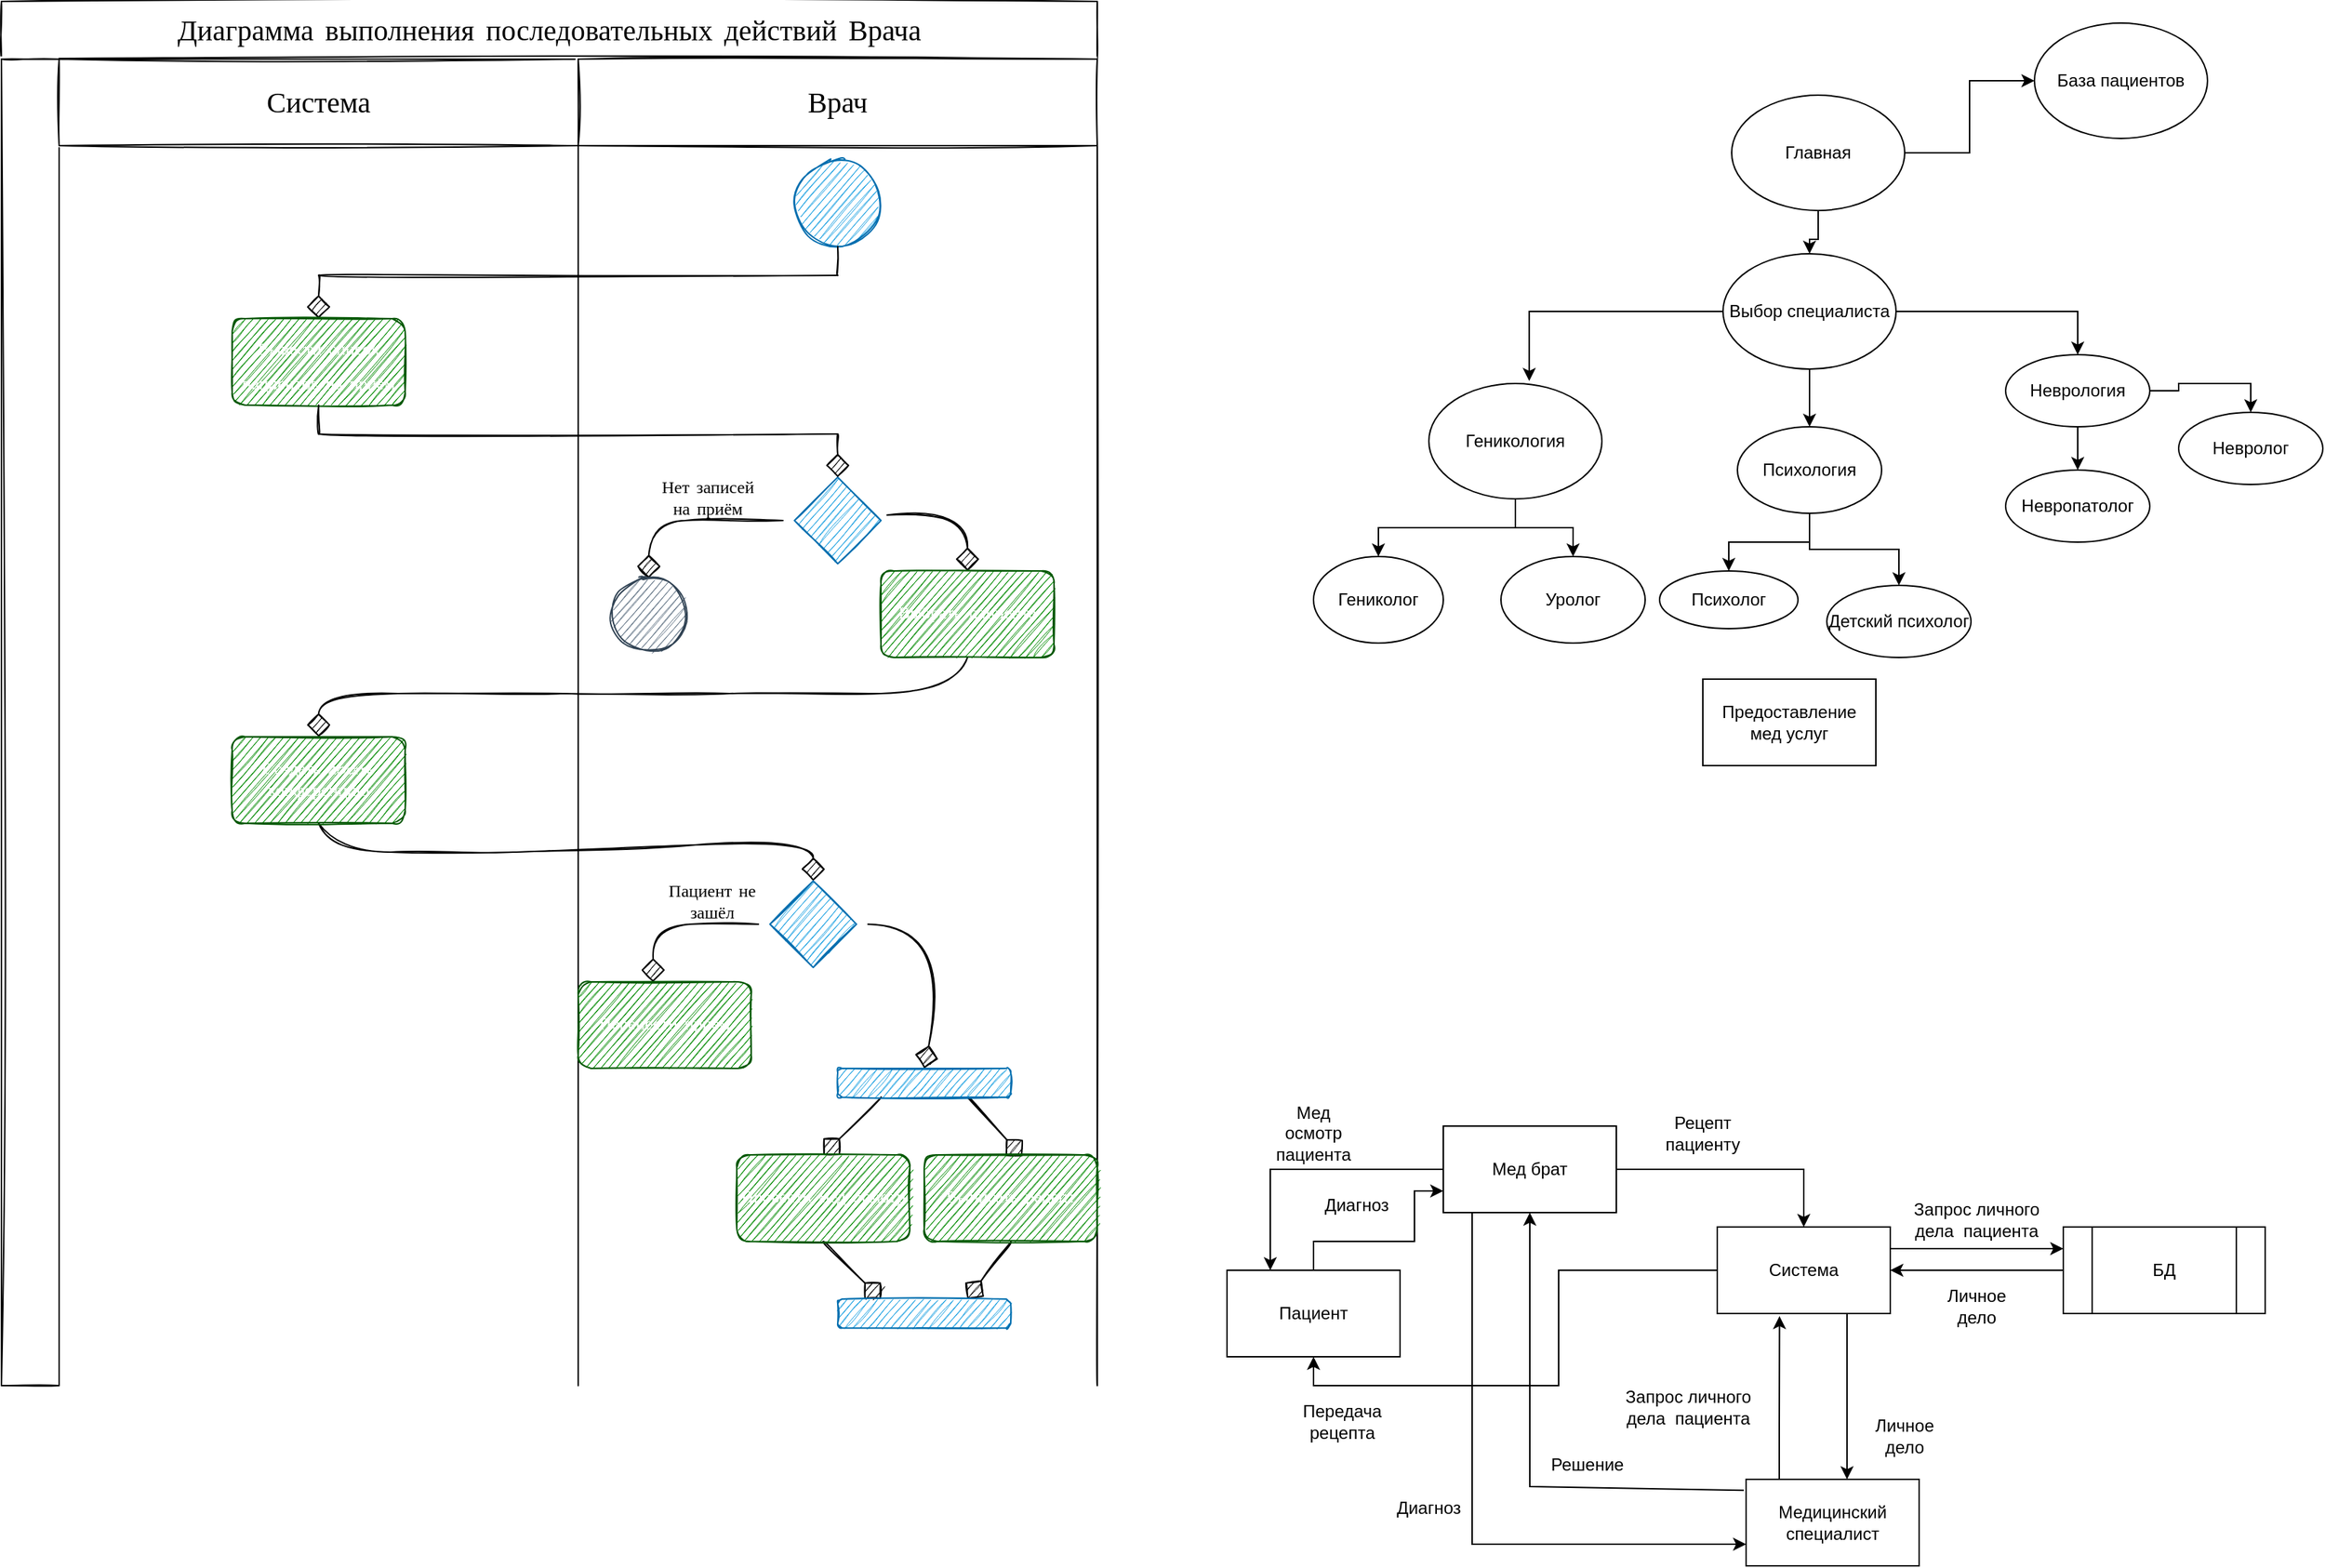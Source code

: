 <mxfile version="15.5.9" type="github">
  <diagram id="_J3D8GIcgLTNa6XomUYK" name="Page-1">
    <mxGraphModel dx="3004" dy="2587" grid="1" gridSize="10" guides="1" tooltips="1" connect="1" arrows="1" fold="1" page="1" pageScale="1" pageWidth="827" pageHeight="1169" math="0" shadow="0">
      <root>
        <mxCell id="0" />
        <mxCell id="1" parent="0" />
        <mxCell id="TNa23xkkH7hAdEv5A1-S-4" value="База пациентов" style="ellipse;whiteSpace=wrap;html=1;" parent="1" vertex="1">
          <mxGeometry x="1450" y="-665" width="120" height="80" as="geometry" />
        </mxCell>
        <mxCell id="TNa23xkkH7hAdEv5A1-S-29" style="edgeStyle=orthogonalEdgeStyle;rounded=0;orthogonalLoop=1;jettySize=auto;html=1;" parent="1" source="TNa23xkkH7hAdEv5A1-S-5" target="TNa23xkkH7hAdEv5A1-S-4" edge="1">
          <mxGeometry relative="1" as="geometry" />
        </mxCell>
        <mxCell id="TNa23xkkH7hAdEv5A1-S-30" style="edgeStyle=orthogonalEdgeStyle;rounded=0;orthogonalLoop=1;jettySize=auto;html=1;entryX=0.5;entryY=0;entryDx=0;entryDy=0;" parent="1" source="TNa23xkkH7hAdEv5A1-S-5" target="TNa23xkkH7hAdEv5A1-S-6" edge="1">
          <mxGeometry relative="1" as="geometry" />
        </mxCell>
        <mxCell id="TNa23xkkH7hAdEv5A1-S-5" value="Главная" style="ellipse;whiteSpace=wrap;html=1;" parent="1" vertex="1">
          <mxGeometry x="1240" y="-615" width="120" height="80" as="geometry" />
        </mxCell>
        <mxCell id="TNa23xkkH7hAdEv5A1-S-19" style="edgeStyle=orthogonalEdgeStyle;rounded=0;orthogonalLoop=1;jettySize=auto;html=1;entryX=0.58;entryY=-0.022;entryDx=0;entryDy=0;entryPerimeter=0;" parent="1" source="TNa23xkkH7hAdEv5A1-S-6" target="TNa23xkkH7hAdEv5A1-S-7" edge="1">
          <mxGeometry relative="1" as="geometry" />
        </mxCell>
        <mxCell id="TNa23xkkH7hAdEv5A1-S-20" style="edgeStyle=orthogonalEdgeStyle;rounded=0;orthogonalLoop=1;jettySize=auto;html=1;entryX=0.5;entryY=0;entryDx=0;entryDy=0;" parent="1" source="TNa23xkkH7hAdEv5A1-S-6" target="TNa23xkkH7hAdEv5A1-S-13" edge="1">
          <mxGeometry relative="1" as="geometry" />
        </mxCell>
        <mxCell id="TNa23xkkH7hAdEv5A1-S-21" style="edgeStyle=orthogonalEdgeStyle;rounded=0;orthogonalLoop=1;jettySize=auto;html=1;entryX=0.5;entryY=0;entryDx=0;entryDy=0;" parent="1" source="TNa23xkkH7hAdEv5A1-S-6" target="TNa23xkkH7hAdEv5A1-S-16" edge="1">
          <mxGeometry relative="1" as="geometry" />
        </mxCell>
        <mxCell id="TNa23xkkH7hAdEv5A1-S-6" value="Выбор специалиста" style="ellipse;whiteSpace=wrap;html=1;" parent="1" vertex="1">
          <mxGeometry x="1234" y="-505" width="120" height="80" as="geometry" />
        </mxCell>
        <mxCell id="TNa23xkkH7hAdEv5A1-S-27" style="edgeStyle=orthogonalEdgeStyle;rounded=0;orthogonalLoop=1;jettySize=auto;html=1;entryX=0.5;entryY=0;entryDx=0;entryDy=0;" parent="1" source="TNa23xkkH7hAdEv5A1-S-7" target="TNa23xkkH7hAdEv5A1-S-12" edge="1">
          <mxGeometry relative="1" as="geometry" />
        </mxCell>
        <mxCell id="TNa23xkkH7hAdEv5A1-S-28" style="edgeStyle=orthogonalEdgeStyle;rounded=0;orthogonalLoop=1;jettySize=auto;html=1;entryX=0.5;entryY=0;entryDx=0;entryDy=0;" parent="1" source="TNa23xkkH7hAdEv5A1-S-7" target="TNa23xkkH7hAdEv5A1-S-8" edge="1">
          <mxGeometry relative="1" as="geometry" />
        </mxCell>
        <mxCell id="TNa23xkkH7hAdEv5A1-S-7" value="Геникология" style="ellipse;whiteSpace=wrap;html=1;" parent="1" vertex="1">
          <mxGeometry x="1030" y="-415" width="120" height="80" as="geometry" />
        </mxCell>
        <mxCell id="TNa23xkkH7hAdEv5A1-S-8" value="Гениколог" style="ellipse;whiteSpace=wrap;html=1;" parent="1" vertex="1">
          <mxGeometry x="950" y="-295" width="90" height="60" as="geometry" />
        </mxCell>
        <mxCell id="TNa23xkkH7hAdEv5A1-S-12" value="Уролог" style="ellipse;whiteSpace=wrap;html=1;" parent="1" vertex="1">
          <mxGeometry x="1080" y="-295" width="100" height="60" as="geometry" />
        </mxCell>
        <mxCell id="TNa23xkkH7hAdEv5A1-S-24" style="edgeStyle=orthogonalEdgeStyle;rounded=0;orthogonalLoop=1;jettySize=auto;html=1;entryX=0.5;entryY=0;entryDx=0;entryDy=0;" parent="1" source="TNa23xkkH7hAdEv5A1-S-13" target="TNa23xkkH7hAdEv5A1-S-14" edge="1">
          <mxGeometry relative="1" as="geometry" />
        </mxCell>
        <mxCell id="TNa23xkkH7hAdEv5A1-S-26" style="edgeStyle=orthogonalEdgeStyle;rounded=0;orthogonalLoop=1;jettySize=auto;html=1;entryX=0.5;entryY=0;entryDx=0;entryDy=0;" parent="1" source="TNa23xkkH7hAdEv5A1-S-13" target="TNa23xkkH7hAdEv5A1-S-15" edge="1">
          <mxGeometry relative="1" as="geometry" />
        </mxCell>
        <mxCell id="TNa23xkkH7hAdEv5A1-S-13" value="Психология" style="ellipse;whiteSpace=wrap;html=1;" parent="1" vertex="1">
          <mxGeometry x="1244" y="-385" width="100" height="60" as="geometry" />
        </mxCell>
        <mxCell id="TNa23xkkH7hAdEv5A1-S-14" value="Психолог" style="ellipse;whiteSpace=wrap;html=1;" parent="1" vertex="1">
          <mxGeometry x="1190" y="-285" width="96" height="40" as="geometry" />
        </mxCell>
        <mxCell id="TNa23xkkH7hAdEv5A1-S-15" value="Детский психолог" style="ellipse;whiteSpace=wrap;html=1;" parent="1" vertex="1">
          <mxGeometry x="1306" y="-275" width="100" height="50" as="geometry" />
        </mxCell>
        <mxCell id="TNa23xkkH7hAdEv5A1-S-22" style="edgeStyle=orthogonalEdgeStyle;rounded=0;orthogonalLoop=1;jettySize=auto;html=1;entryX=0.5;entryY=0;entryDx=0;entryDy=0;" parent="1" source="TNa23xkkH7hAdEv5A1-S-16" target="TNa23xkkH7hAdEv5A1-S-17" edge="1">
          <mxGeometry relative="1" as="geometry" />
        </mxCell>
        <mxCell id="TNa23xkkH7hAdEv5A1-S-23" style="edgeStyle=orthogonalEdgeStyle;rounded=0;orthogonalLoop=1;jettySize=auto;html=1;entryX=0.5;entryY=0;entryDx=0;entryDy=0;" parent="1" source="TNa23xkkH7hAdEv5A1-S-16" target="TNa23xkkH7hAdEv5A1-S-18" edge="1">
          <mxGeometry relative="1" as="geometry" />
        </mxCell>
        <mxCell id="TNa23xkkH7hAdEv5A1-S-16" value="Неврология" style="ellipse;whiteSpace=wrap;html=1;" parent="1" vertex="1">
          <mxGeometry x="1430" y="-435" width="100" height="50" as="geometry" />
        </mxCell>
        <mxCell id="TNa23xkkH7hAdEv5A1-S-17" value="Невролог" style="ellipse;whiteSpace=wrap;html=1;" parent="1" vertex="1">
          <mxGeometry x="1550" y="-395" width="100" height="50" as="geometry" />
        </mxCell>
        <mxCell id="TNa23xkkH7hAdEv5A1-S-18" value="Невропатолог" style="ellipse;whiteSpace=wrap;html=1;" parent="1" vertex="1">
          <mxGeometry x="1430" y="-355" width="100" height="50" as="geometry" />
        </mxCell>
        <mxCell id="zI02QXQ5fY_50GWnVf6I-12" style="edgeStyle=orthogonalEdgeStyle;rounded=0;orthogonalLoop=1;jettySize=auto;html=1;entryX=0.36;entryY=1.03;entryDx=0;entryDy=0;entryPerimeter=0;" parent="1" source="zI02QXQ5fY_50GWnVf6I-1" target="zI02QXQ5fY_50GWnVf6I-3" edge="1">
          <mxGeometry relative="1" as="geometry">
            <Array as="points">
              <mxPoint x="1273" y="310" />
              <mxPoint x="1273" y="310" />
            </Array>
          </mxGeometry>
        </mxCell>
        <mxCell id="zI02QXQ5fY_50GWnVf6I-1" value="Медицинский специалист" style="rounded=0;whiteSpace=wrap;html=1;" parent="1" vertex="1">
          <mxGeometry x="1250" y="345" width="120" height="60" as="geometry" />
        </mxCell>
        <mxCell id="zI02QXQ5fY_50GWnVf6I-17" style="edgeStyle=orthogonalEdgeStyle;rounded=0;orthogonalLoop=1;jettySize=auto;html=1;entryX=0.25;entryY=0;entryDx=0;entryDy=0;" parent="1" source="zI02QXQ5fY_50GWnVf6I-2" target="zI02QXQ5fY_50GWnVf6I-4" edge="1">
          <mxGeometry relative="1" as="geometry" />
        </mxCell>
        <mxCell id="zI02QXQ5fY_50GWnVf6I-21" style="edgeStyle=orthogonalEdgeStyle;rounded=0;orthogonalLoop=1;jettySize=auto;html=1;entryX=0;entryY=0.75;entryDx=0;entryDy=0;" parent="1" source="zI02QXQ5fY_50GWnVf6I-2" target="zI02QXQ5fY_50GWnVf6I-1" edge="1">
          <mxGeometry relative="1" as="geometry">
            <Array as="points">
              <mxPoint x="1060" y="390" />
            </Array>
          </mxGeometry>
        </mxCell>
        <mxCell id="zI02QXQ5fY_50GWnVf6I-26" style="edgeStyle=orthogonalEdgeStyle;rounded=0;orthogonalLoop=1;jettySize=auto;html=1;entryX=0.5;entryY=0;entryDx=0;entryDy=0;" parent="1" source="zI02QXQ5fY_50GWnVf6I-2" target="zI02QXQ5fY_50GWnVf6I-3" edge="1">
          <mxGeometry relative="1" as="geometry" />
        </mxCell>
        <mxCell id="zI02QXQ5fY_50GWnVf6I-2" value="Мед брат&lt;br&gt;" style="rounded=0;whiteSpace=wrap;html=1;" parent="1" vertex="1">
          <mxGeometry x="1040" y="100" width="120" height="60" as="geometry" />
        </mxCell>
        <mxCell id="zI02QXQ5fY_50GWnVf6I-9" style="edgeStyle=orthogonalEdgeStyle;rounded=0;orthogonalLoop=1;jettySize=auto;html=1;entryX=0;entryY=0.25;entryDx=0;entryDy=0;exitX=1;exitY=0.25;exitDx=0;exitDy=0;" parent="1" source="zI02QXQ5fY_50GWnVf6I-3" target="zI02QXQ5fY_50GWnVf6I-8" edge="1">
          <mxGeometry relative="1" as="geometry" />
        </mxCell>
        <mxCell id="zI02QXQ5fY_50GWnVf6I-28" style="edgeStyle=orthogonalEdgeStyle;rounded=0;orthogonalLoop=1;jettySize=auto;html=1;entryX=0.5;entryY=1;entryDx=0;entryDy=0;" parent="1" source="zI02QXQ5fY_50GWnVf6I-3" target="zI02QXQ5fY_50GWnVf6I-4" edge="1">
          <mxGeometry relative="1" as="geometry" />
        </mxCell>
        <mxCell id="zI02QXQ5fY_50GWnVf6I-3" value="Система" style="rounded=0;whiteSpace=wrap;html=1;" parent="1" vertex="1">
          <mxGeometry x="1230" y="170" width="120" height="60" as="geometry" />
        </mxCell>
        <mxCell id="zI02QXQ5fY_50GWnVf6I-18" style="edgeStyle=orthogonalEdgeStyle;rounded=0;orthogonalLoop=1;jettySize=auto;html=1;entryX=0;entryY=0.75;entryDx=0;entryDy=0;" parent="1" source="zI02QXQ5fY_50GWnVf6I-4" target="zI02QXQ5fY_50GWnVf6I-2" edge="1">
          <mxGeometry relative="1" as="geometry">
            <Array as="points">
              <mxPoint x="950" y="180" />
              <mxPoint x="1020" y="180" />
              <mxPoint x="1020" y="145" />
            </Array>
          </mxGeometry>
        </mxCell>
        <mxCell id="zI02QXQ5fY_50GWnVf6I-4" value="Пациент&lt;br&gt;" style="rounded=0;whiteSpace=wrap;html=1;" parent="1" vertex="1">
          <mxGeometry x="890" y="200" width="120" height="60" as="geometry" />
        </mxCell>
        <mxCell id="zI02QXQ5fY_50GWnVf6I-10" style="edgeStyle=orthogonalEdgeStyle;rounded=0;orthogonalLoop=1;jettySize=auto;html=1;entryX=1;entryY=0.5;entryDx=0;entryDy=0;" parent="1" source="zI02QXQ5fY_50GWnVf6I-8" target="zI02QXQ5fY_50GWnVf6I-3" edge="1">
          <mxGeometry relative="1" as="geometry" />
        </mxCell>
        <mxCell id="zI02QXQ5fY_50GWnVf6I-13" style="edgeStyle=orthogonalEdgeStyle;rounded=0;orthogonalLoop=1;jettySize=auto;html=1;exitX=0.75;exitY=1;exitDx=0;exitDy=0;" parent="1" source="zI02QXQ5fY_50GWnVf6I-3" target="zI02QXQ5fY_50GWnVf6I-1" edge="1">
          <mxGeometry relative="1" as="geometry">
            <Array as="points">
              <mxPoint x="1320" y="310" />
              <mxPoint x="1320" y="310" />
            </Array>
          </mxGeometry>
        </mxCell>
        <mxCell id="zI02QXQ5fY_50GWnVf6I-8" value="БД" style="shape=process;whiteSpace=wrap;html=1;backgroundOutline=1;size=0.143;" parent="1" vertex="1">
          <mxGeometry x="1470" y="170" width="140" height="60" as="geometry" />
        </mxCell>
        <mxCell id="zI02QXQ5fY_50GWnVf6I-11" value="Запрос личного дела&amp;nbsp; пациента" style="text;html=1;strokeColor=none;fillColor=none;align=center;verticalAlign=middle;whiteSpace=wrap;rounded=0;" parent="1" vertex="1">
          <mxGeometry x="1160" y="280" width="100" height="30" as="geometry" />
        </mxCell>
        <mxCell id="zI02QXQ5fY_50GWnVf6I-14" value="Личное дело" style="text;html=1;strokeColor=none;fillColor=none;align=center;verticalAlign=middle;whiteSpace=wrap;rounded=0;" parent="1" vertex="1">
          <mxGeometry x="1330" y="300" width="60" height="30" as="geometry" />
        </mxCell>
        <mxCell id="zI02QXQ5fY_50GWnVf6I-15" value="Запрос личного дела&amp;nbsp; пациента" style="text;html=1;strokeColor=none;fillColor=none;align=center;verticalAlign=middle;whiteSpace=wrap;rounded=0;" parent="1" vertex="1">
          <mxGeometry x="1360" y="150" width="100" height="30" as="geometry" />
        </mxCell>
        <mxCell id="zI02QXQ5fY_50GWnVf6I-16" value="Личное дело" style="text;html=1;strokeColor=none;fillColor=none;align=center;verticalAlign=middle;whiteSpace=wrap;rounded=0;" parent="1" vertex="1">
          <mxGeometry x="1380" y="210" width="60" height="30" as="geometry" />
        </mxCell>
        <mxCell id="zI02QXQ5fY_50GWnVf6I-19" value="Мед осмотр пациента" style="text;html=1;strokeColor=none;fillColor=none;align=center;verticalAlign=middle;whiteSpace=wrap;rounded=0;" parent="1" vertex="1">
          <mxGeometry x="920" y="90" width="60" height="30" as="geometry" />
        </mxCell>
        <mxCell id="zI02QXQ5fY_50GWnVf6I-20" value="Диагноз" style="text;html=1;strokeColor=none;fillColor=none;align=center;verticalAlign=middle;whiteSpace=wrap;rounded=0;" parent="1" vertex="1">
          <mxGeometry x="950" y="140" width="60" height="30" as="geometry" />
        </mxCell>
        <mxCell id="zI02QXQ5fY_50GWnVf6I-22" value="Диагноз" style="text;html=1;strokeColor=none;fillColor=none;align=center;verticalAlign=middle;whiteSpace=wrap;rounded=0;" parent="1" vertex="1">
          <mxGeometry x="1000" y="350" width="60" height="30" as="geometry" />
        </mxCell>
        <mxCell id="zI02QXQ5fY_50GWnVf6I-23" value="" style="endArrow=classic;html=1;rounded=0;exitX=-0.013;exitY=0.127;exitDx=0;exitDy=0;exitPerimeter=0;entryX=0.5;entryY=1;entryDx=0;entryDy=0;" parent="1" source="zI02QXQ5fY_50GWnVf6I-1" target="zI02QXQ5fY_50GWnVf6I-2" edge="1">
          <mxGeometry width="50" height="50" relative="1" as="geometry">
            <mxPoint x="1190" y="370" as="sourcePoint" />
            <mxPoint x="1240" y="320" as="targetPoint" />
            <Array as="points">
              <mxPoint x="1100" y="350" />
            </Array>
          </mxGeometry>
        </mxCell>
        <mxCell id="zI02QXQ5fY_50GWnVf6I-24" value="Решение" style="text;html=1;strokeColor=none;fillColor=none;align=center;verticalAlign=middle;whiteSpace=wrap;rounded=0;" parent="1" vertex="1">
          <mxGeometry x="1110" y="320" width="60" height="30" as="geometry" />
        </mxCell>
        <mxCell id="zI02QXQ5fY_50GWnVf6I-27" value="Рецепт пациенту" style="text;html=1;strokeColor=none;fillColor=none;align=center;verticalAlign=middle;whiteSpace=wrap;rounded=0;" parent="1" vertex="1">
          <mxGeometry x="1190" y="90" width="60" height="30" as="geometry" />
        </mxCell>
        <mxCell id="zI02QXQ5fY_50GWnVf6I-29" value="Передача рецепта" style="text;html=1;strokeColor=none;fillColor=none;align=center;verticalAlign=middle;whiteSpace=wrap;rounded=0;" parent="1" vertex="1">
          <mxGeometry x="940" y="290" width="60" height="30" as="geometry" />
        </mxCell>
        <mxCell id="zI02QXQ5fY_50GWnVf6I-31" value="Предоставление мед услуг" style="rounded=0;whiteSpace=wrap;html=1;" parent="1" vertex="1">
          <mxGeometry x="1220" y="-210" width="120" height="60" as="geometry" />
        </mxCell>
        <mxCell id="vGQrn4kv_VtpeFTl3tEJ-1" value="Диаграмма выполнения последовательных действий Врача" style="rounded=0;whiteSpace=wrap;html=1;sketch=1;hachureGap=4;pointerEvents=0;fontFamily=Architects Daughter;fontSource=https%3A%2F%2Ffonts.googleapis.com%2Fcss%3Ffamily%3DArchitects%2BDaughter;fontSize=20;" vertex="1" parent="1">
          <mxGeometry x="40" y="-680" width="760" height="40" as="geometry" />
        </mxCell>
        <mxCell id="vGQrn4kv_VtpeFTl3tEJ-2" value="" style="rounded=0;whiteSpace=wrap;html=1;sketch=1;hachureGap=4;pointerEvents=0;fontFamily=Architects Daughter;fontSource=https%3A%2F%2Ffonts.googleapis.com%2Fcss%3Ffamily%3DArchitects%2BDaughter;fontSize=20;" vertex="1" parent="1">
          <mxGeometry x="40" y="-640" width="40" height="920" as="geometry" />
        </mxCell>
        <mxCell id="vGQrn4kv_VtpeFTl3tEJ-3" value="Система" style="rounded=0;whiteSpace=wrap;html=1;sketch=1;hachureGap=4;pointerEvents=0;fontFamily=Architects Daughter;fontSource=https%3A%2F%2Ffonts.googleapis.com%2Fcss%3Ffamily%3DArchitects%2BDaughter;fontSize=20;" vertex="1" parent="1">
          <mxGeometry x="80" y="-640" width="360" height="60" as="geometry" />
        </mxCell>
        <mxCell id="vGQrn4kv_VtpeFTl3tEJ-4" value="Врач" style="rounded=0;whiteSpace=wrap;html=1;sketch=1;hachureGap=4;pointerEvents=0;fontFamily=Architects Daughter;fontSource=https%3A%2F%2Ffonts.googleapis.com%2Fcss%3Ffamily%3DArchitects%2BDaughter;fontSize=20;" vertex="1" parent="1">
          <mxGeometry x="440" y="-640" width="360" height="60" as="geometry" />
        </mxCell>
        <mxCell id="vGQrn4kv_VtpeFTl3tEJ-5" value="" style="endArrow=none;html=1;rounded=0;sketch=1;hachureGap=4;fontFamily=Architects Daughter;fontSource=https%3A%2F%2Ffonts.googleapis.com%2Fcss%3Ffamily%3DArchitects%2BDaughter;fontSize=16;startSize=14;endSize=14;sourcePerimeterSpacing=8;targetPerimeterSpacing=8;curved=1;entryX=0;entryY=1;entryDx=0;entryDy=0;" edge="1" parent="1" target="vGQrn4kv_VtpeFTl3tEJ-4">
          <mxGeometry width="50" height="50" relative="1" as="geometry">
            <mxPoint x="440" y="280" as="sourcePoint" />
            <mxPoint x="440" y="-500" as="targetPoint" />
          </mxGeometry>
        </mxCell>
        <mxCell id="vGQrn4kv_VtpeFTl3tEJ-6" value="" style="endArrow=none;html=1;rounded=0;sketch=1;hachureGap=4;fontFamily=Architects Daughter;fontSource=https%3A%2F%2Ffonts.googleapis.com%2Fcss%3Ffamily%3DArchitects%2BDaughter;fontSize=16;startSize=14;endSize=14;sourcePerimeterSpacing=8;targetPerimeterSpacing=8;curved=1;entryX=1;entryY=1;entryDx=0;entryDy=0;" edge="1" parent="1" target="vGQrn4kv_VtpeFTl3tEJ-4">
          <mxGeometry width="50" height="50" relative="1" as="geometry">
            <mxPoint x="800" y="280" as="sourcePoint" />
            <mxPoint x="740" y="-490" as="targetPoint" />
          </mxGeometry>
        </mxCell>
        <mxCell id="vGQrn4kv_VtpeFTl3tEJ-8" value="" style="ellipse;whiteSpace=wrap;html=1;aspect=fixed;sketch=1;hachureGap=4;pointerEvents=0;fontFamily=Architects Daughter;fontSource=https%3A%2F%2Ffonts.googleapis.com%2Fcss%3Ffamily%3DArchitects%2BDaughter;fontSize=20;fillColor=#1ba1e2;fontColor=#ffffff;strokeColor=#006EAF;" vertex="1" parent="1">
          <mxGeometry x="590" y="-570" width="60" height="60" as="geometry" />
        </mxCell>
        <mxCell id="vGQrn4kv_VtpeFTl3tEJ-9" value="" style="endArrow=none;html=1;rounded=0;sketch=1;hachureGap=4;fontFamily=Architects Daughter;fontSource=https%3A%2F%2Ffonts.googleapis.com%2Fcss%3Ffamily%3DArchitects%2BDaughter;fontSize=16;startSize=14;endSize=14;sourcePerimeterSpacing=8;targetPerimeterSpacing=8;curved=1;entryX=0.5;entryY=1;entryDx=0;entryDy=0;" edge="1" parent="1" target="vGQrn4kv_VtpeFTl3tEJ-8">
          <mxGeometry width="50" height="50" relative="1" as="geometry">
            <mxPoint x="620" y="-490" as="sourcePoint" />
            <mxPoint x="640" y="-450" as="targetPoint" />
          </mxGeometry>
        </mxCell>
        <mxCell id="vGQrn4kv_VtpeFTl3tEJ-10" value="" style="endArrow=none;html=1;rounded=0;sketch=1;hachureGap=4;fontFamily=Architects Daughter;fontSource=https%3A%2F%2Ffonts.googleapis.com%2Fcss%3Ffamily%3DArchitects%2BDaughter;fontSize=16;startSize=14;endSize=14;sourcePerimeterSpacing=8;targetPerimeterSpacing=8;curved=1;" edge="1" parent="1">
          <mxGeometry width="50" height="50" relative="1" as="geometry">
            <mxPoint x="260" y="-490" as="sourcePoint" />
            <mxPoint x="620" y="-490" as="targetPoint" />
          </mxGeometry>
        </mxCell>
        <mxCell id="vGQrn4kv_VtpeFTl3tEJ-11" value="" style="endArrow=diamond;html=1;rounded=0;sketch=1;hachureGap=4;fontFamily=Architects Daughter;fontSource=https%3A%2F%2Ffonts.googleapis.com%2Fcss%3Ffamily%3DArchitects%2BDaughter;fontSize=16;startSize=14;endSize=14;sourcePerimeterSpacing=8;targetPerimeterSpacing=8;curved=1;endFill=1;" edge="1" parent="1">
          <mxGeometry width="50" height="50" relative="1" as="geometry">
            <mxPoint x="260" y="-490" as="sourcePoint" />
            <mxPoint x="260" y="-460" as="targetPoint" />
          </mxGeometry>
        </mxCell>
        <mxCell id="vGQrn4kv_VtpeFTl3tEJ-12" value="&lt;font style=&quot;font-size: 12px&quot;&gt;Вывести список пациентов на приём&lt;/font&gt;" style="rounded=1;whiteSpace=wrap;html=1;sketch=1;hachureGap=4;pointerEvents=0;fontFamily=Architects Daughter;fontSource=https%3A%2F%2Ffonts.googleapis.com%2Fcss%3Ffamily%3DArchitects%2BDaughter;fontSize=20;fillColor=#008a00;fontColor=#ffffff;strokeColor=#005700;" vertex="1" parent="1">
          <mxGeometry x="200" y="-460" width="120" height="60" as="geometry" />
        </mxCell>
        <mxCell id="vGQrn4kv_VtpeFTl3tEJ-23" style="edgeStyle=none;curved=1;rounded=0;sketch=1;hachureGap=4;orthogonalLoop=1;jettySize=auto;html=1;entryX=0.5;entryY=0;entryDx=0;entryDy=0;fontFamily=Architects Daughter;fontSource=https%3A%2F%2Ffonts.googleapis.com%2Fcss%3Ffamily%3DArchitects%2BDaughter;fontSize=12;endArrow=diamond;endFill=1;startSize=14;endSize=14;sourcePerimeterSpacing=8;targetPerimeterSpacing=8;" edge="1" parent="1" source="vGQrn4kv_VtpeFTl3tEJ-13" target="vGQrn4kv_VtpeFTl3tEJ-22">
          <mxGeometry relative="1" as="geometry">
            <Array as="points">
              <mxPoint x="540" y="-320" />
              <mxPoint x="489" y="-320" />
            </Array>
          </mxGeometry>
        </mxCell>
        <mxCell id="vGQrn4kv_VtpeFTl3tEJ-27" style="edgeStyle=none;curved=1;rounded=0;sketch=1;hachureGap=4;orthogonalLoop=1;jettySize=auto;html=1;entryX=0.5;entryY=0;entryDx=0;entryDy=0;fontFamily=Architects Daughter;fontSource=https%3A%2F%2Ffonts.googleapis.com%2Fcss%3Ffamily%3DArchitects%2BDaughter;fontSize=12;endArrow=diamond;endFill=1;startSize=14;endSize=14;sourcePerimeterSpacing=8;targetPerimeterSpacing=8;" edge="1" parent="1" source="vGQrn4kv_VtpeFTl3tEJ-13" target="vGQrn4kv_VtpeFTl3tEJ-26">
          <mxGeometry relative="1" as="geometry">
            <Array as="points">
              <mxPoint x="710" y="-330" />
            </Array>
          </mxGeometry>
        </mxCell>
        <mxCell id="vGQrn4kv_VtpeFTl3tEJ-13" value="" style="rhombus;whiteSpace=wrap;html=1;sketch=1;hachureGap=4;pointerEvents=0;fontFamily=Architects Daughter;fontSource=https%3A%2F%2Ffonts.googleapis.com%2Fcss%3Ffamily%3DArchitects%2BDaughter;fontSize=12;fillColor=#1ba1e2;fontColor=#ffffff;strokeColor=#006EAF;" vertex="1" parent="1">
          <mxGeometry x="590" y="-350" width="60" height="60" as="geometry" />
        </mxCell>
        <mxCell id="vGQrn4kv_VtpeFTl3tEJ-19" value="" style="endArrow=none;html=1;rounded=0;sketch=1;hachureGap=4;fontFamily=Architects Daughter;fontSource=https%3A%2F%2Ffonts.googleapis.com%2Fcss%3Ffamily%3DArchitects%2BDaughter;fontSize=12;startSize=14;endSize=14;sourcePerimeterSpacing=8;targetPerimeterSpacing=8;curved=1;entryX=0.5;entryY=1;entryDx=0;entryDy=0;" edge="1" parent="1" target="vGQrn4kv_VtpeFTl3tEJ-12">
          <mxGeometry width="50" height="50" relative="1" as="geometry">
            <mxPoint x="260" y="-380" as="sourcePoint" />
            <mxPoint x="290" y="-370" as="targetPoint" />
          </mxGeometry>
        </mxCell>
        <mxCell id="vGQrn4kv_VtpeFTl3tEJ-20" value="" style="endArrow=none;html=1;rounded=0;sketch=1;hachureGap=4;fontFamily=Architects Daughter;fontSource=https%3A%2F%2Ffonts.googleapis.com%2Fcss%3Ffamily%3DArchitects%2BDaughter;fontSize=12;startSize=14;endSize=14;sourcePerimeterSpacing=8;targetPerimeterSpacing=8;curved=1;" edge="1" parent="1">
          <mxGeometry width="50" height="50" relative="1" as="geometry">
            <mxPoint x="260" y="-380" as="sourcePoint" />
            <mxPoint x="620" y="-380" as="targetPoint" />
          </mxGeometry>
        </mxCell>
        <mxCell id="vGQrn4kv_VtpeFTl3tEJ-21" value="" style="endArrow=diamond;html=1;rounded=0;sketch=1;hachureGap=4;fontFamily=Architects Daughter;fontSource=https%3A%2F%2Ffonts.googleapis.com%2Fcss%3Ffamily%3DArchitects%2BDaughter;fontSize=12;startSize=14;endSize=14;sourcePerimeterSpacing=8;targetPerimeterSpacing=8;curved=1;entryX=0.5;entryY=0;entryDx=0;entryDy=0;endFill=1;" edge="1" parent="1" target="vGQrn4kv_VtpeFTl3tEJ-13">
          <mxGeometry width="50" height="50" relative="1" as="geometry">
            <mxPoint x="620" y="-380" as="sourcePoint" />
            <mxPoint x="560" y="-330" as="targetPoint" />
          </mxGeometry>
        </mxCell>
        <mxCell id="vGQrn4kv_VtpeFTl3tEJ-22" value="" style="ellipse;whiteSpace=wrap;html=1;aspect=fixed;sketch=1;hachureGap=4;pointerEvents=0;fontFamily=Architects Daughter;fontSource=https%3A%2F%2Ffonts.googleapis.com%2Fcss%3Ffamily%3DArchitects%2BDaughter;fontSize=12;fillColor=#647687;fontColor=#ffffff;strokeColor=#314354;" vertex="1" parent="1">
          <mxGeometry x="464" y="-280" width="50" height="50" as="geometry" />
        </mxCell>
        <mxCell id="vGQrn4kv_VtpeFTl3tEJ-24" value="Нет записей на приём" style="text;html=1;strokeColor=none;fillColor=none;align=center;verticalAlign=middle;whiteSpace=wrap;rounded=0;sketch=1;hachureGap=4;pointerEvents=0;fontFamily=Architects Daughter;fontSource=https%3A%2F%2Ffonts.googleapis.com%2Fcss%3Ffamily%3DArchitects%2BDaughter;fontSize=12;" vertex="1" parent="1">
          <mxGeometry x="490" y="-350" width="80" height="30" as="geometry" />
        </mxCell>
        <mxCell id="vGQrn4kv_VtpeFTl3tEJ-29" style="edgeStyle=none;curved=1;rounded=0;sketch=1;hachureGap=4;orthogonalLoop=1;jettySize=auto;html=1;entryX=0.5;entryY=0;entryDx=0;entryDy=0;fontFamily=Architects Daughter;fontSource=https%3A%2F%2Ffonts.googleapis.com%2Fcss%3Ffamily%3DArchitects%2BDaughter;fontSize=12;endArrow=diamond;endFill=1;startSize=14;endSize=14;sourcePerimeterSpacing=8;targetPerimeterSpacing=8;exitX=0.5;exitY=1;exitDx=0;exitDy=0;" edge="1" parent="1" source="vGQrn4kv_VtpeFTl3tEJ-26" target="vGQrn4kv_VtpeFTl3tEJ-28">
          <mxGeometry relative="1" as="geometry">
            <Array as="points">
              <mxPoint x="700" y="-200" />
              <mxPoint x="600" y="-200" />
              <mxPoint x="490" y="-200" />
              <mxPoint x="370" y="-200" />
              <mxPoint x="260" y="-200" />
            </Array>
          </mxGeometry>
        </mxCell>
        <mxCell id="vGQrn4kv_VtpeFTl3tEJ-26" value="Выбрать пациента" style="rounded=1;whiteSpace=wrap;html=1;sketch=1;hachureGap=4;pointerEvents=0;fontFamily=Architects Daughter;fontSource=https%3A%2F%2Ffonts.googleapis.com%2Fcss%3Ffamily%3DArchitects%2BDaughter;fontSize=12;fillColor=#008a00;fontColor=#ffffff;strokeColor=#005700;" vertex="1" parent="1">
          <mxGeometry x="650" y="-285" width="120" height="60" as="geometry" />
        </mxCell>
        <mxCell id="vGQrn4kv_VtpeFTl3tEJ-39" style="edgeStyle=none;curved=1;rounded=0;sketch=1;hachureGap=4;orthogonalLoop=1;jettySize=auto;html=1;entryX=0.5;entryY=0;entryDx=0;entryDy=0;fontFamily=Architects Daughter;fontSource=https%3A%2F%2Ffonts.googleapis.com%2Fcss%3Ffamily%3DArchitects%2BDaughter;fontSize=12;endArrow=diamond;endFill=1;startSize=14;endSize=14;sourcePerimeterSpacing=8;targetPerimeterSpacing=8;exitX=0.5;exitY=1;exitDx=0;exitDy=0;" edge="1" parent="1" source="vGQrn4kv_VtpeFTl3tEJ-28" target="vGQrn4kv_VtpeFTl3tEJ-35">
          <mxGeometry relative="1" as="geometry">
            <Array as="points">
              <mxPoint x="270" y="-90" />
              <mxPoint x="350" y="-90" />
              <mxPoint x="440" y="-90" />
              <mxPoint x="603" y="-100" />
            </Array>
          </mxGeometry>
        </mxCell>
        <mxCell id="vGQrn4kv_VtpeFTl3tEJ-28" value="Создать zoom-конференцию" style="rounded=1;whiteSpace=wrap;html=1;sketch=1;hachureGap=4;pointerEvents=0;fontFamily=Architects Daughter;fontSource=https%3A%2F%2Ffonts.googleapis.com%2Fcss%3Ffamily%3DArchitects%2BDaughter;fontSize=12;fillColor=#008a00;fontColor=#ffffff;strokeColor=#005700;" vertex="1" parent="1">
          <mxGeometry x="200" y="-170" width="120" height="60" as="geometry" />
        </mxCell>
        <mxCell id="vGQrn4kv_VtpeFTl3tEJ-33" style="edgeStyle=none;curved=1;rounded=0;sketch=1;hachureGap=4;orthogonalLoop=1;jettySize=auto;html=1;entryX=0.5;entryY=0;entryDx=0;entryDy=0;fontFamily=Architects Daughter;fontSource=https%3A%2F%2Ffonts.googleapis.com%2Fcss%3Ffamily%3DArchitects%2BDaughter;fontSize=12;endArrow=diamond;endFill=1;startSize=14;endSize=14;sourcePerimeterSpacing=8;targetPerimeterSpacing=8;" edge="1" parent="1" source="vGQrn4kv_VtpeFTl3tEJ-35">
          <mxGeometry relative="1" as="geometry">
            <Array as="points">
              <mxPoint x="543" y="-40" />
              <mxPoint x="492" y="-40" />
            </Array>
            <mxPoint x="492" as="targetPoint" />
          </mxGeometry>
        </mxCell>
        <mxCell id="vGQrn4kv_VtpeFTl3tEJ-34" style="edgeStyle=none;curved=1;rounded=0;sketch=1;hachureGap=4;orthogonalLoop=1;jettySize=auto;html=1;entryX=0.5;entryY=0;entryDx=0;entryDy=0;fontFamily=Architects Daughter;fontSource=https%3A%2F%2Ffonts.googleapis.com%2Fcss%3Ffamily%3DArchitects%2BDaughter;fontSize=12;endArrow=diamond;endFill=1;startSize=14;endSize=14;sourcePerimeterSpacing=8;targetPerimeterSpacing=8;" edge="1" parent="1" source="vGQrn4kv_VtpeFTl3tEJ-35" target="vGQrn4kv_VtpeFTl3tEJ-38">
          <mxGeometry relative="1" as="geometry">
            <Array as="points">
              <mxPoint x="700" y="-40" />
            </Array>
          </mxGeometry>
        </mxCell>
        <mxCell id="vGQrn4kv_VtpeFTl3tEJ-35" value="" style="rhombus;whiteSpace=wrap;html=1;sketch=1;hachureGap=4;pointerEvents=0;fontFamily=Architects Daughter;fontSource=https%3A%2F%2Ffonts.googleapis.com%2Fcss%3Ffamily%3DArchitects%2BDaughter;fontSize=12;fillColor=#1ba1e2;fontColor=#ffffff;strokeColor=#006EAF;" vertex="1" parent="1">
          <mxGeometry x="573" y="-70" width="60" height="60" as="geometry" />
        </mxCell>
        <mxCell id="vGQrn4kv_VtpeFTl3tEJ-37" value="Пациент не зашёл" style="text;html=1;strokeColor=none;fillColor=none;align=center;verticalAlign=middle;whiteSpace=wrap;rounded=0;sketch=1;hachureGap=4;pointerEvents=0;fontFamily=Architects Daughter;fontSource=https%3A%2F%2Ffonts.googleapis.com%2Fcss%3Ffamily%3DArchitects%2BDaughter;fontSize=12;" vertex="1" parent="1">
          <mxGeometry x="493" y="-70" width="80" height="30" as="geometry" />
        </mxCell>
        <mxCell id="vGQrn4kv_VtpeFTl3tEJ-43" style="edgeStyle=none;curved=1;rounded=0;sketch=1;hachureGap=4;orthogonalLoop=1;jettySize=auto;html=1;exitX=0.25;exitY=1;exitDx=0;exitDy=0;entryX=0.5;entryY=0;entryDx=0;entryDy=0;fontFamily=Architects Daughter;fontSource=https%3A%2F%2Ffonts.googleapis.com%2Fcss%3Ffamily%3DArchitects%2BDaughter;fontSize=12;endArrow=diamond;endFill=1;startSize=14;endSize=14;sourcePerimeterSpacing=8;targetPerimeterSpacing=8;" edge="1" parent="1" source="vGQrn4kv_VtpeFTl3tEJ-38" target="vGQrn4kv_VtpeFTl3tEJ-41">
          <mxGeometry relative="1" as="geometry" />
        </mxCell>
        <mxCell id="vGQrn4kv_VtpeFTl3tEJ-44" style="edgeStyle=none;curved=1;rounded=0;sketch=1;hachureGap=4;orthogonalLoop=1;jettySize=auto;html=1;exitX=0.75;exitY=1;exitDx=0;exitDy=0;entryX=0.567;entryY=0.019;entryDx=0;entryDy=0;entryPerimeter=0;fontFamily=Architects Daughter;fontSource=https%3A%2F%2Ffonts.googleapis.com%2Fcss%3Ffamily%3DArchitects%2BDaughter;fontSize=12;endArrow=diamond;endFill=1;startSize=14;endSize=14;sourcePerimeterSpacing=8;targetPerimeterSpacing=8;" edge="1" parent="1" source="vGQrn4kv_VtpeFTl3tEJ-38" target="vGQrn4kv_VtpeFTl3tEJ-42">
          <mxGeometry relative="1" as="geometry" />
        </mxCell>
        <mxCell id="vGQrn4kv_VtpeFTl3tEJ-38" value="" style="rounded=1;whiteSpace=wrap;html=1;sketch=1;hachureGap=4;pointerEvents=0;fontFamily=Architects Daughter;fontSource=https%3A%2F%2Ffonts.googleapis.com%2Fcss%3Ffamily%3DArchitects%2BDaughter;fontSize=12;fillColor=#1ba1e2;fontColor=#ffffff;strokeColor=#006EAF;" vertex="1" parent="1">
          <mxGeometry x="620" y="60" width="120" height="20" as="geometry" />
        </mxCell>
        <mxCell id="vGQrn4kv_VtpeFTl3tEJ-40" value="Перенести приём" style="rounded=1;whiteSpace=wrap;html=1;sketch=1;hachureGap=4;pointerEvents=0;fontFamily=Architects Daughter;fontSource=https%3A%2F%2Ffonts.googleapis.com%2Fcss%3Ffamily%3DArchitects%2BDaughter;fontSize=12;fillColor=#008a00;fontColor=#ffffff;strokeColor=#005700;" vertex="1" parent="1">
          <mxGeometry x="440" width="120" height="60" as="geometry" />
        </mxCell>
        <mxCell id="vGQrn4kv_VtpeFTl3tEJ-46" style="edgeStyle=none;curved=1;rounded=0;sketch=1;hachureGap=4;orthogonalLoop=1;jettySize=auto;html=1;entryX=0.25;entryY=0;entryDx=0;entryDy=0;fontFamily=Architects Daughter;fontSource=https%3A%2F%2Ffonts.googleapis.com%2Fcss%3Ffamily%3DArchitects%2BDaughter;fontSize=12;endArrow=diamond;endFill=1;startSize=14;endSize=14;sourcePerimeterSpacing=8;targetPerimeterSpacing=8;exitX=0.5;exitY=1;exitDx=0;exitDy=0;" edge="1" parent="1" source="vGQrn4kv_VtpeFTl3tEJ-41" target="vGQrn4kv_VtpeFTl3tEJ-45">
          <mxGeometry relative="1" as="geometry" />
        </mxCell>
        <mxCell id="vGQrn4kv_VtpeFTl3tEJ-41" value="Провести мед осмотр" style="rounded=1;whiteSpace=wrap;html=1;sketch=1;hachureGap=4;pointerEvents=0;fontFamily=Architects Daughter;fontSource=https%3A%2F%2Ffonts.googleapis.com%2Fcss%3Ffamily%3DArchitects%2BDaughter;fontSize=12;fillColor=#008a00;fontColor=#ffffff;strokeColor=#005700;" vertex="1" parent="1">
          <mxGeometry x="550" y="120" width="120" height="60" as="geometry" />
        </mxCell>
        <mxCell id="vGQrn4kv_VtpeFTl3tEJ-47" style="edgeStyle=none;curved=1;rounded=0;sketch=1;hachureGap=4;orthogonalLoop=1;jettySize=auto;html=1;entryX=0.75;entryY=0;entryDx=0;entryDy=0;fontFamily=Architects Daughter;fontSource=https%3A%2F%2Ffonts.googleapis.com%2Fcss%3Ffamily%3DArchitects%2BDaughter;fontSize=12;endArrow=diamond;endFill=1;startSize=14;endSize=14;sourcePerimeterSpacing=8;targetPerimeterSpacing=8;exitX=0.5;exitY=1;exitDx=0;exitDy=0;" edge="1" parent="1" source="vGQrn4kv_VtpeFTl3tEJ-42" target="vGQrn4kv_VtpeFTl3tEJ-45">
          <mxGeometry relative="1" as="geometry" />
        </mxCell>
        <mxCell id="vGQrn4kv_VtpeFTl3tEJ-42" value="Выписать рецепт" style="rounded=1;whiteSpace=wrap;html=1;sketch=1;hachureGap=4;pointerEvents=0;fontFamily=Architects Daughter;fontSource=https%3A%2F%2Ffonts.googleapis.com%2Fcss%3Ffamily%3DArchitects%2BDaughter;fontSize=12;fillColor=#008a00;fontColor=#ffffff;strokeColor=#005700;" vertex="1" parent="1">
          <mxGeometry x="680" y="120" width="120" height="60" as="geometry" />
        </mxCell>
        <mxCell id="vGQrn4kv_VtpeFTl3tEJ-45" value="" style="rounded=1;whiteSpace=wrap;html=1;sketch=1;hachureGap=4;pointerEvents=0;fontFamily=Architects Daughter;fontSource=https%3A%2F%2Ffonts.googleapis.com%2Fcss%3Ffamily%3DArchitects%2BDaughter;fontSize=12;fillColor=#1ba1e2;fontColor=#ffffff;strokeColor=#006EAF;" vertex="1" parent="1">
          <mxGeometry x="620" y="220" width="120" height="20" as="geometry" />
        </mxCell>
      </root>
    </mxGraphModel>
  </diagram>
</mxfile>
